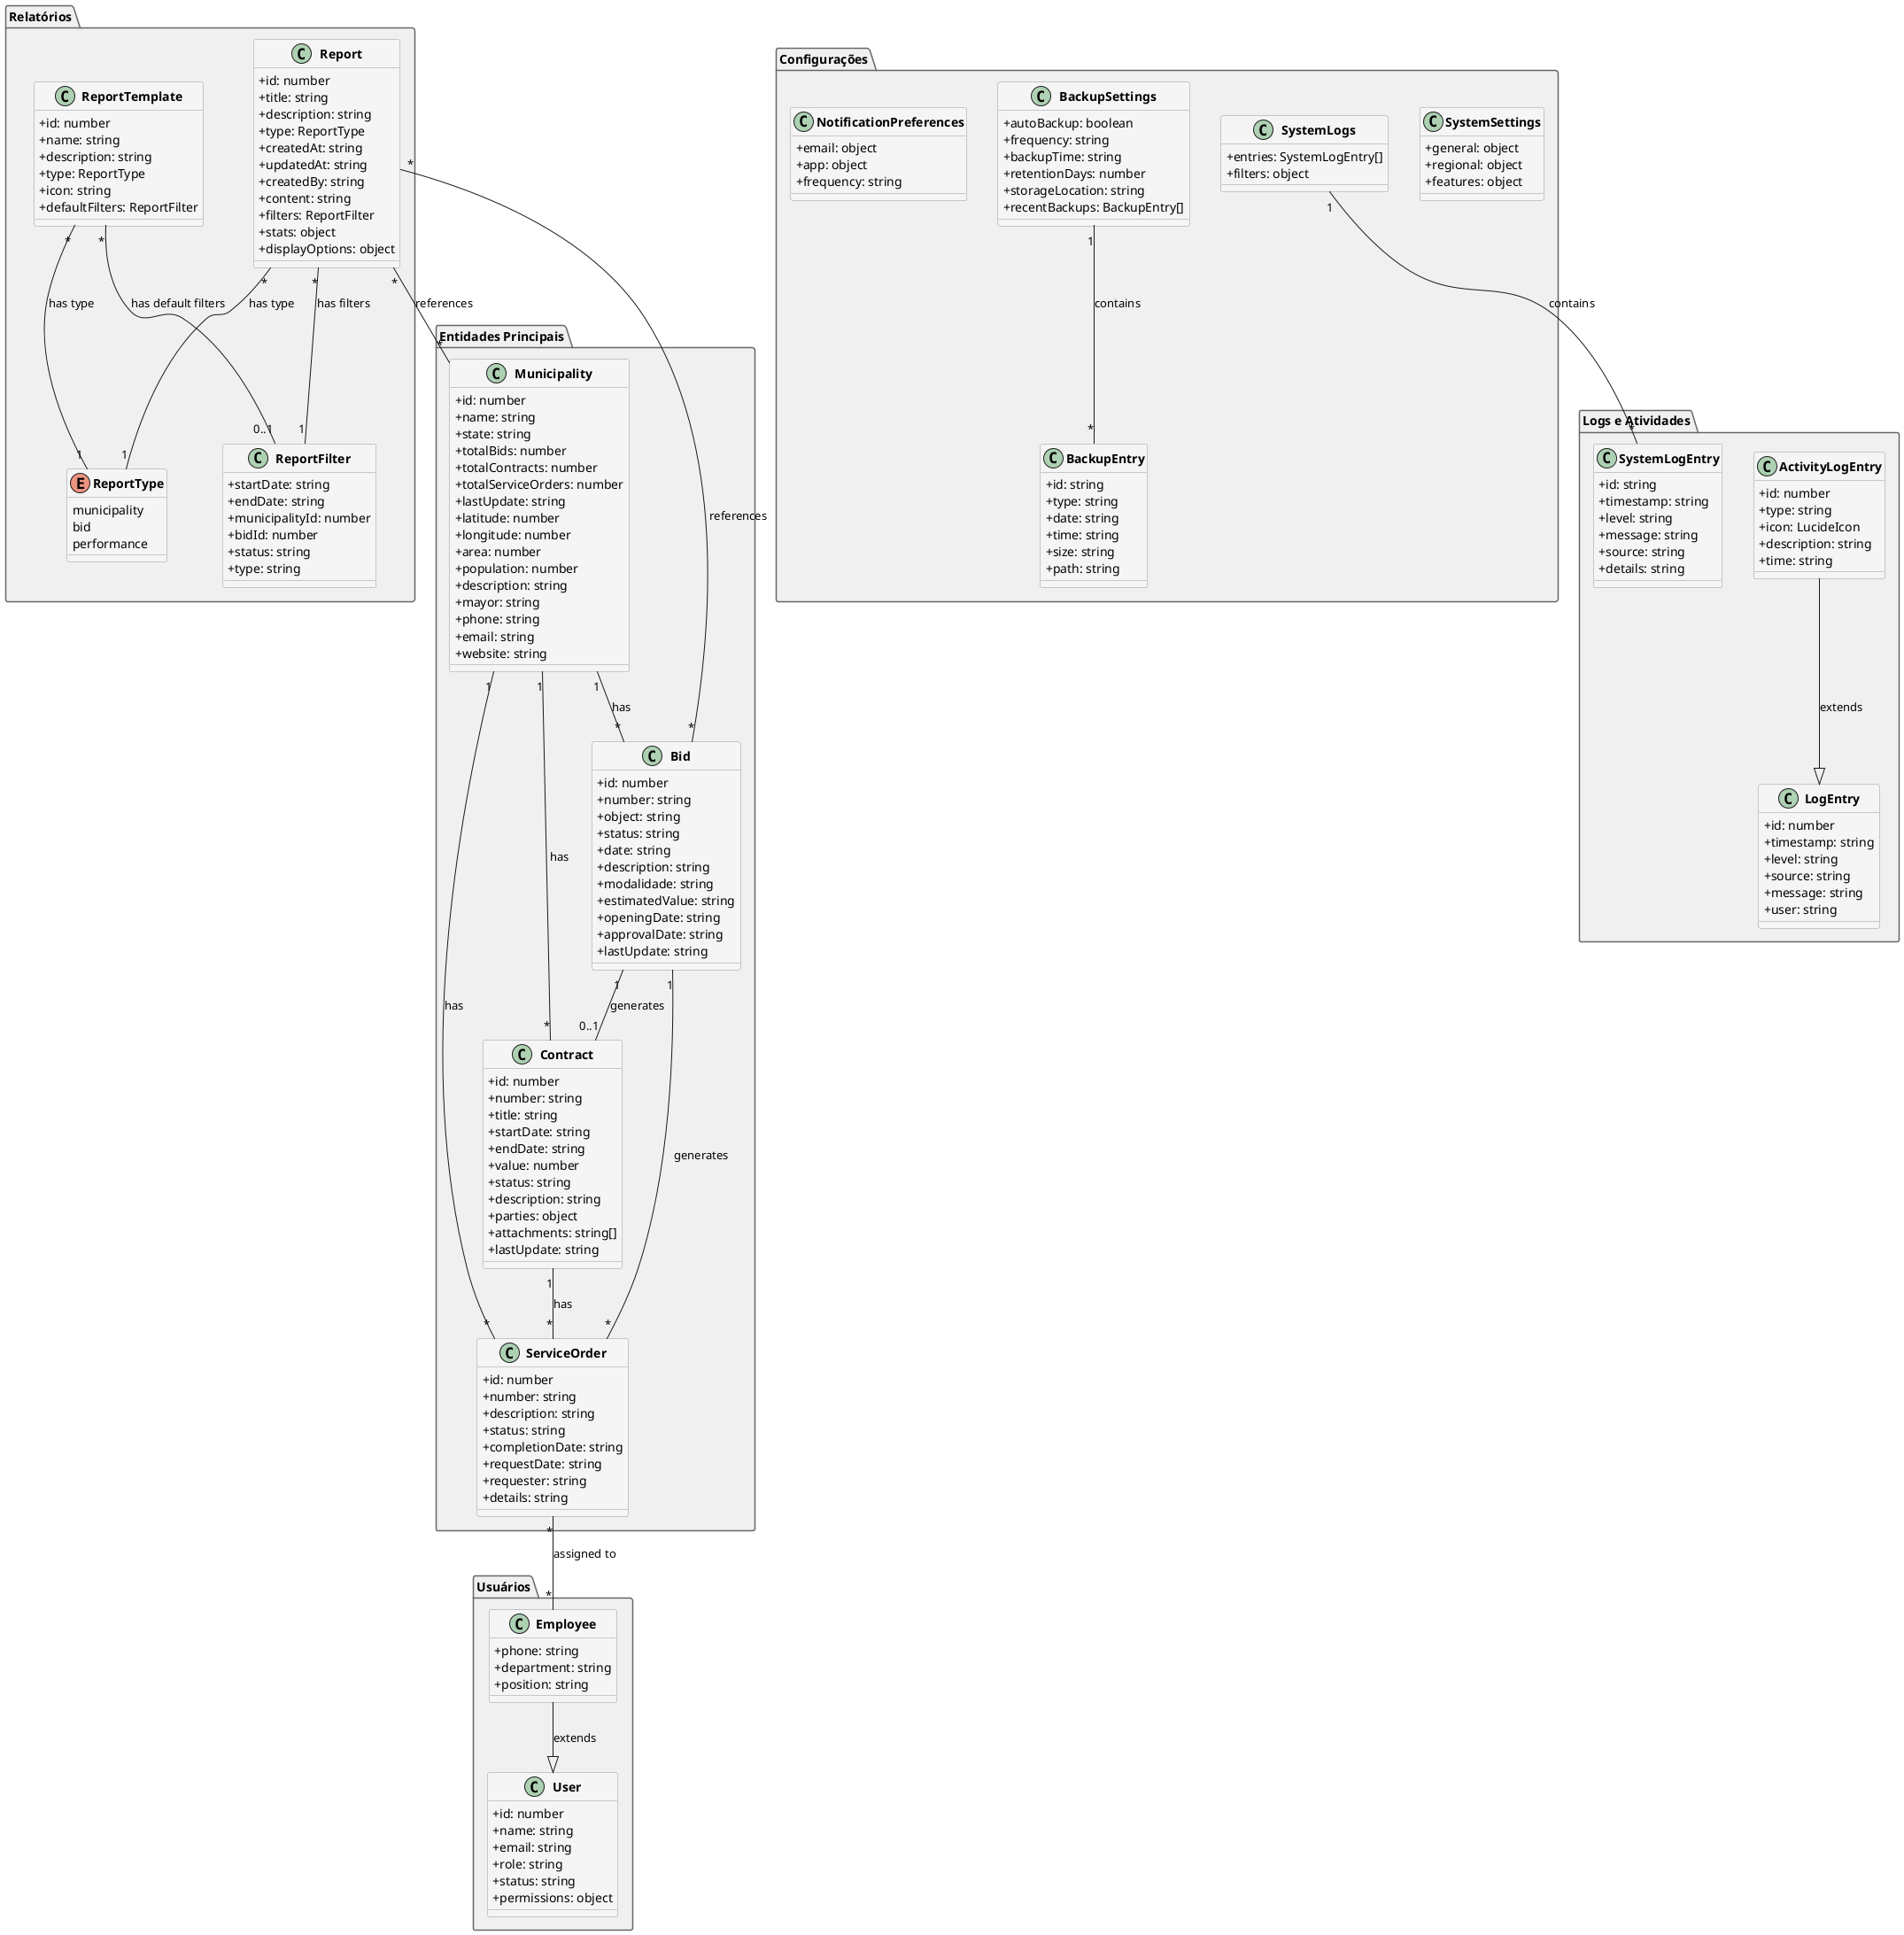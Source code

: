 @startuml modelos

' Estilo e configuração
skinparam classAttributeIconSize 0
skinparam classFontStyle bold
skinparam classFontSize 14
skinparam classBackgroundColor #f5f5f5
skinparam classBorderColor #999999
skinparam packageBackgroundColor #f0f0f0
skinparam packageBorderColor #666666

' Agrupamento por pacotes
package "Usuários" {
  ' User and Employee
  class User {
    +id: number
    +name: string
    +email: string
    +role: string
    +status: string
    +permissions: object
  }

  class Employee {
    +phone: string
    +department: string
    +position: string
  }
}

package "Entidades Principais" {
  ' Municipality
  class Municipality {
    +id: number
    +name: string
    +state: string
    +totalBids: number
    +totalContracts: number
    +totalServiceOrders: number
    +lastUpdate: string
    +latitude: number
    +longitude: number
    +area: number
    +population: number
    +description: string
    +mayor: string
    +phone: string
    +email: string
    +website: string
  }

  ' Bid
  class Bid {
    +id: number
    +number: string
    +object: string
    +status: string
    +date: string
    +description: string
    +modalidade: string
    +estimatedValue: string
    +openingDate: string
    +approvalDate: string
    +lastUpdate: string
  }

  ' Contract
  class Contract {
    +id: number
    +number: string
    +title: string
    +startDate: string
    +endDate: string
    +value: number
    +status: string
    +description: string
    +parties: object
    +attachments: string[]
    +lastUpdate: string
  }

  ' ServiceOrder
  class ServiceOrder {
    +id: number
    +number: string
    +description: string
    +status: string
    +completionDate: string
    +requestDate: string
    +requester: string
    +details: string
  }
}

package "Logs e Atividades" {
  ' LogEntry
  class LogEntry {
    +id: number
    +timestamp: string
    +level: string
    +source: string
    +message: string
    +user: string
  }

  ' ActivityLogEntry
  class ActivityLogEntry {
    +id: number
    +type: string
    +icon: LucideIcon
    +description: string
    +time: string
  }

  ' SystemLogEntry
  class SystemLogEntry {
    +id: string
    +timestamp: string
    +level: string
    +message: string
    +source: string
    +details: string
  }
}

package "Configurações" {
  ' SystemSettings
  class SystemSettings {
    +general: object
    +regional: object
    +features: object
  }

  ' BackupSettings
  class BackupSettings {
    +autoBackup: boolean
    +frequency: string
    +backupTime: string
    +retentionDays: number
    +storageLocation: string
    +recentBackups: BackupEntry[]
  }

  ' BackupEntry
  class BackupEntry {
    +id: string
    +type: string
    +date: string
    +time: string
    +size: string
    +path: string
  }

  ' SystemLogs
  class SystemLogs {
    +entries: SystemLogEntry[]
    +filters: object
  }

  ' NotificationPreferences
  class NotificationPreferences {
    +email: object
    +app: object
    +frequency: string
  }
}

package "Relatórios" {
  ' ReportType
  enum ReportType {
    municipality
    bid
    performance
  }

  ' ReportFilter
  class ReportFilter {
    +startDate: string
    +endDate: string
    +municipalityId: number
    +bidId: number
    +status: string
    +type: string
  }

  ' Report
  class Report {
    +id: number
    +title: string
    +description: string
    +type: ReportType
    +createdAt: string
    +updatedAt: string
    +createdBy: string
    +content: string
    +filters: ReportFilter
    +stats: object
    +displayOptions: object
  }

  ' ReportTemplate
  class ReportTemplate {
    +id: number
    +name: string
    +description: string
    +type: ReportType
    +icon: string
    +defaultFilters: ReportFilter
  }
}

' Relacionamentos
Employee --|> User : extends
ActivityLogEntry --|> LogEntry : extends

Municipality "1" -- "*" Bid : has
Municipality "1" -- "*" Contract : has
Municipality "1" -- "*" ServiceOrder : has

Bid "1" -- "0..1" Contract : generates
Bid "1" -- "*" ServiceOrder : generates

Contract "1" -- "*" ServiceOrder : has

ServiceOrder "*" -- "*" Employee : assigned to

SystemLogs "1" -- "*" SystemLogEntry : contains
BackupSettings "1" -- "*" BackupEntry : contains

Report "*" -- "1" ReportType : has type
Report "*" -- "1" ReportFilter : has filters
ReportTemplate "*" -- "1" ReportType : has type
ReportTemplate "*" -- "0..1" ReportFilter : has default filters

Report "*" -- "*" Municipality : references
Report "*" -- "*" Bid : references

@enduml